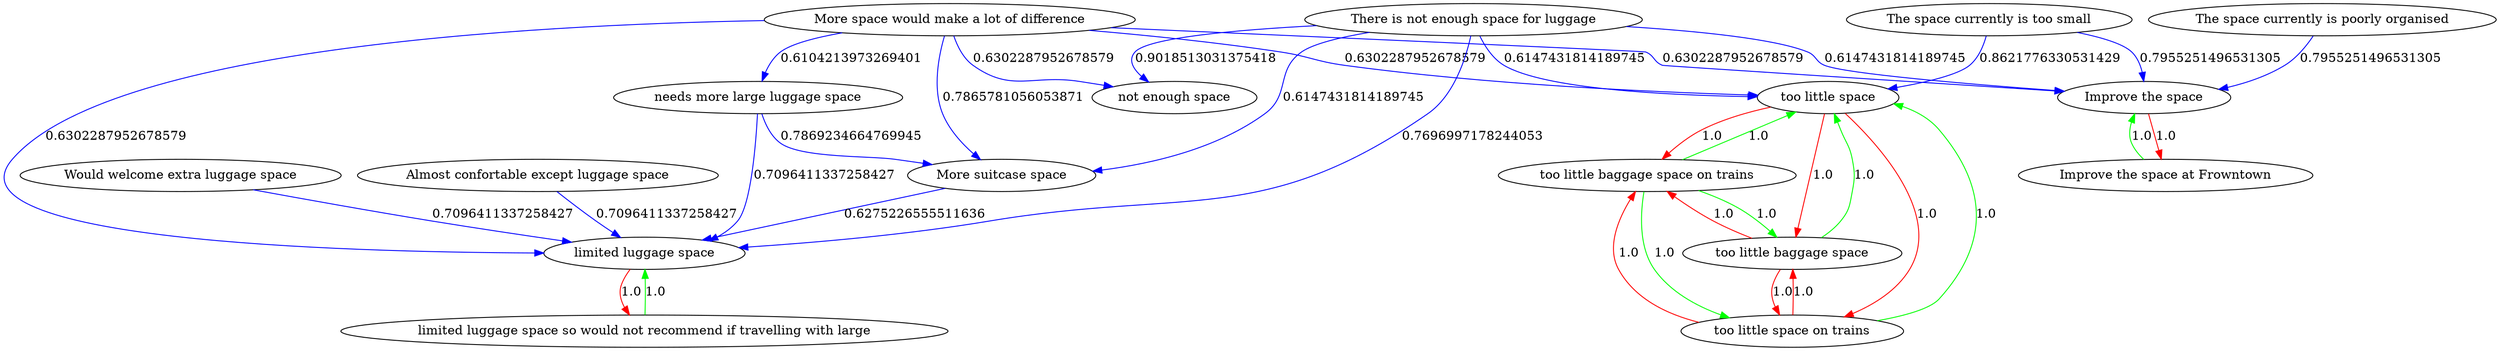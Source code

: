 digraph rawGraph {
"Almost confortable except luggage space";"Improve the space at Frowntown";"Improve the space";"More space would make a lot of difference";"More suitcase space";"The space currently is poorly organised";"The space currently is too small";"There is not enough space for luggage";"Would welcome extra luggage space";"limited luggage space so would not recommend if travelling with large";"limited luggage space";"needs more large luggage space";"not enough space";"too little baggage space on trains";"too little baggage space";"too little space";"too little space on trains";"Improve the space at Frowntown" -> "Improve the space" [label=1.0] [color=green]
"Improve the space" -> "Improve the space at Frowntown" [label=1.0] [color=red]
"More space would make a lot of difference" -> "Improve the space" [label=0.6302287952678579] [color=blue]
"More space would make a lot of difference" -> "More suitcase space" [label=0.7865781056053871] [color=blue]
"The space currently is poorly organised" -> "Improve the space" [label=0.7955251496531305] [color=blue]
"The space currently is too small" -> "Improve the space" [label=0.7955251496531305] [color=blue]
"There is not enough space for luggage" -> "More suitcase space" [label=0.6147431814189745] [color=blue]
"There is not enough space for luggage" -> "Improve the space" [label=0.6147431814189745] [color=blue]
"limited luggage space so would not recommend if travelling with large" -> "limited luggage space" [label=1.0] [color=green]
"limited luggage space" -> "limited luggage space so would not recommend if travelling with large" [label=1.0] [color=red]
"More suitcase space" -> "limited luggage space" [label=0.6275226555511636] [color=blue]
"Would welcome extra luggage space" -> "limited luggage space" [label=0.7096411337258427] [color=blue]
"Almost confortable except luggage space" -> "limited luggage space" [label=0.7096411337258427] [color=blue]
"More space would make a lot of difference" -> "limited luggage space" [label=0.6302287952678579] [color=blue]
"There is not enough space for luggage" -> "limited luggage space" [label=0.7696997178244053] [color=blue]
"needs more large luggage space" -> "More suitcase space" [label=0.7869234664769945] [color=blue]
"More space would make a lot of difference" -> "needs more large luggage space" [label=0.6104213973269401] [color=blue]
"needs more large luggage space" -> "limited luggage space" [label=0.7096411337258427] [color=blue]
"More space would make a lot of difference" -> "not enough space" [label=0.6302287952678579] [color=blue]
"There is not enough space for luggage" -> "not enough space" [label=0.9018513031375418] [color=blue]
"too little baggage space on trains" -> "too little baggage space" [label=1.0] [color=green]
"too little baggage space" -> "too little space" [label=1.0] [color=green]
"too little baggage space on trains" -> "too little space on trains" [label=1.0] [color=green]
"too little space on trains" -> "too little space" [label=1.0] [color=green]
"too little baggage space on trains" -> "too little space" [label=1.0] [color=green]
"too little baggage space" -> "too little baggage space on trains" [label=1.0] [color=red]
"too little baggage space" -> "too little space on trains" [label=1.0] [color=red]
"too little space" -> "too little baggage space on trains" [label=1.0] [color=red]
"too little space" -> "too little baggage space" [label=1.0] [color=red]
"too little space" -> "too little space on trains" [label=1.0] [color=red]
"too little space on trains" -> "too little baggage space on trains" [label=1.0] [color=red]
"too little space on trains" -> "too little baggage space" [label=1.0] [color=red]
"More space would make a lot of difference" -> "too little space" [label=0.6302287952678579] [color=blue]
"The space currently is too small" -> "too little space" [label=0.8621776330531429] [color=blue]
"There is not enough space for luggage" -> "too little space" [label=0.6147431814189745] [color=blue]
}